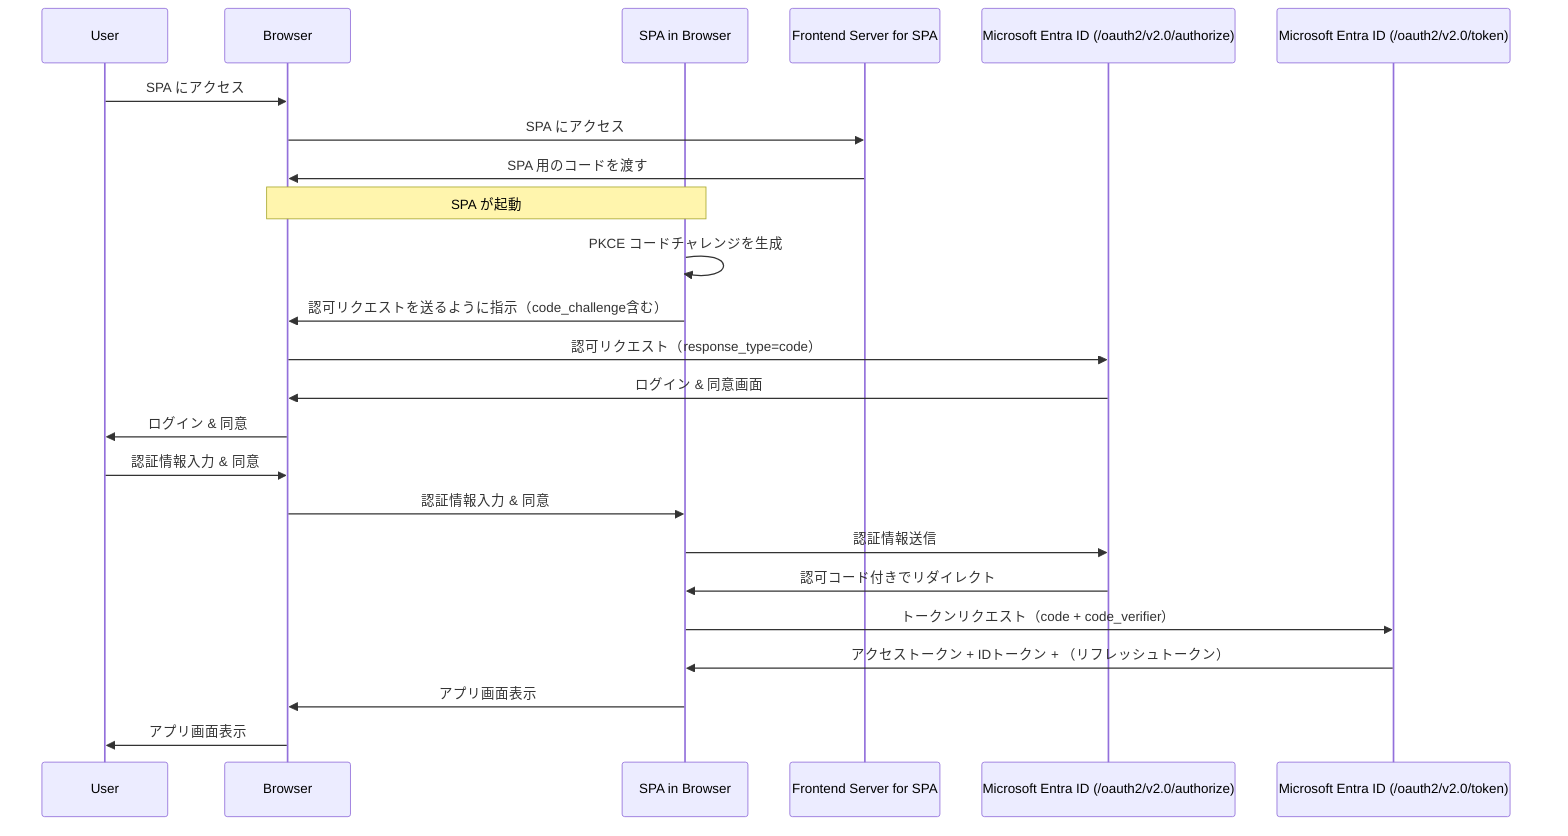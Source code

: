 sequenceDiagram
    participant User
    participant Browser
    participant SPA in Browser
    participant Frontend Server for SPA
    participant Microsoft Entra ID (/oauth2/v2.0/authorize)
    participant Microsoft Entra ID (/oauth2/v2.0/token)

    User->>Browser: SPA にアクセス
    Browser->>Frontend Server for SPA: SPA にアクセス
    Frontend Server for SPA->>Browser: SPA 用のコードを渡す
    Note over Browser, SPA in Browser: SPA が起動

    SPA in Browser->>SPA in Browser: PKCE コードチャレンジを生成
    SPA in Browser->>Browser: 認可リクエストを送るように指示（code_challenge含む）
    Browser->>Microsoft Entra ID (/oauth2/v2.0/authorize): 認可リクエスト（response_type=code）

    Microsoft Entra ID (/oauth2/v2.0/authorize)->>Browser: ログイン & 同意画面
    Browser->>User: ログイン & 同意
    User->>Browser: 認証情報入力 & 同意
    Browser->>SPA in Browser: 認証情報入力 & 同意
    SPA in Browser->>Microsoft Entra ID (/oauth2/v2.0/authorize): 認証情報送信

    Microsoft Entra ID (/oauth2/v2.0/authorize)->>SPA in Browser: 認可コード付きでリダイレクト

    SPA in Browser->>Microsoft Entra ID (/oauth2/v2.0/token): トークンリクエスト（code + code_verifier）
    Microsoft Entra ID (/oauth2/v2.0/token)->>SPA in Browser: アクセストークン + IDトークン + （リフレッシュトークン）

    SPA in Browser->>Browser: アプリ画面表示
    Browser->>User: アプリ画面表示